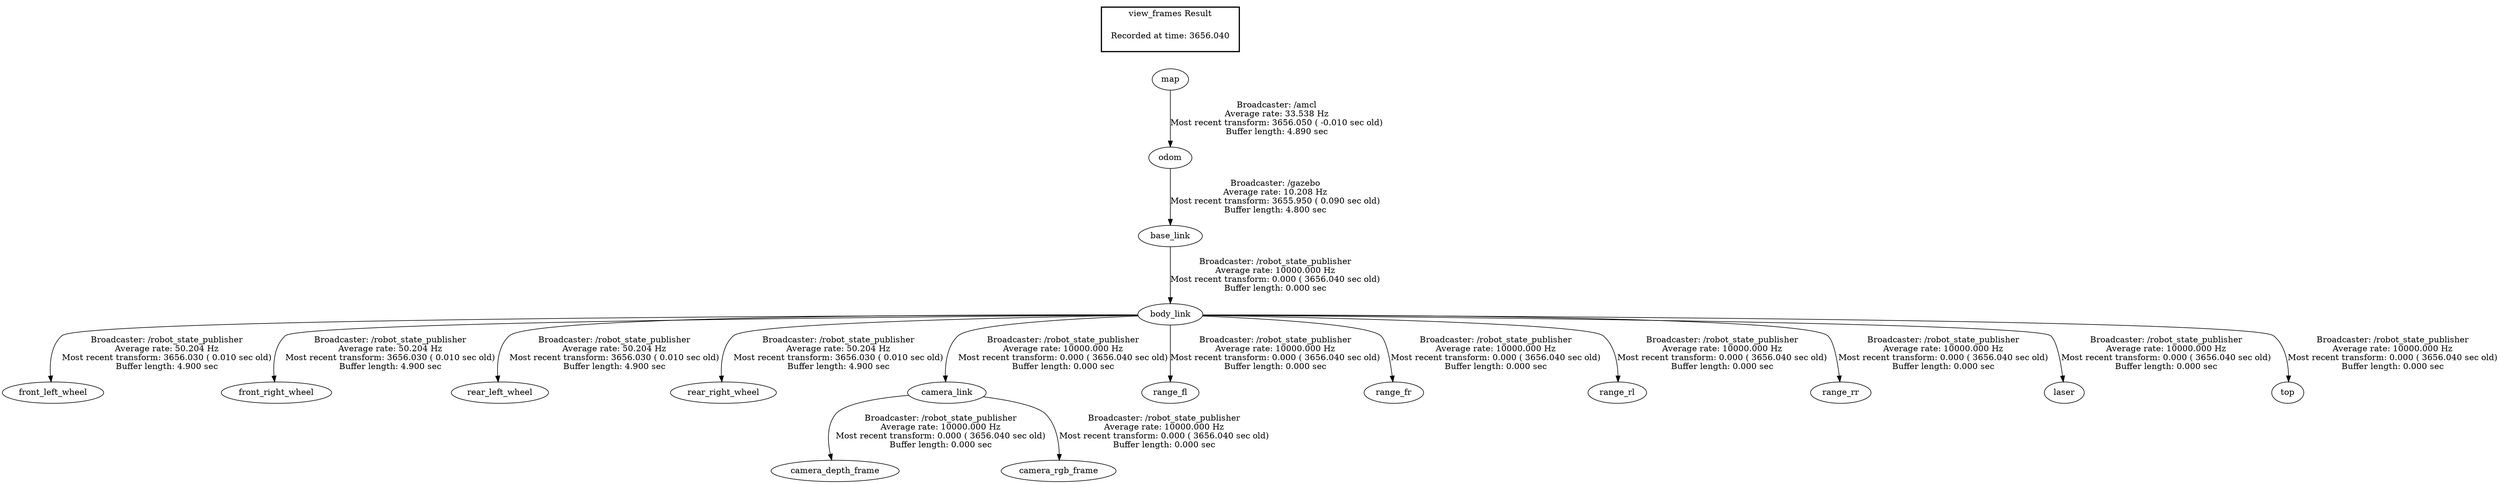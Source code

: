 digraph G {
"body_link" -> "front_left_wheel"[label="Broadcaster: /robot_state_publisher\nAverage rate: 50.204 Hz\nMost recent transform: 3656.030 ( 0.010 sec old)\nBuffer length: 4.900 sec\n"];
"base_link" -> "body_link"[label="Broadcaster: /robot_state_publisher\nAverage rate: 10000.000 Hz\nMost recent transform: 0.000 ( 3656.040 sec old)\nBuffer length: 0.000 sec\n"];
"body_link" -> "front_right_wheel"[label="Broadcaster: /robot_state_publisher\nAverage rate: 50.204 Hz\nMost recent transform: 3656.030 ( 0.010 sec old)\nBuffer length: 4.900 sec\n"];
"body_link" -> "rear_left_wheel"[label="Broadcaster: /robot_state_publisher\nAverage rate: 50.204 Hz\nMost recent transform: 3656.030 ( 0.010 sec old)\nBuffer length: 4.900 sec\n"];
"body_link" -> "rear_right_wheel"[label="Broadcaster: /robot_state_publisher\nAverage rate: 50.204 Hz\nMost recent transform: 3656.030 ( 0.010 sec old)\nBuffer length: 4.900 sec\n"];
"body_link" -> "camera_link"[label="Broadcaster: /robot_state_publisher\nAverage rate: 10000.000 Hz\nMost recent transform: 0.000 ( 3656.040 sec old)\nBuffer length: 0.000 sec\n"];
"odom" -> "base_link"[label="Broadcaster: /gazebo\nAverage rate: 10.208 Hz\nMost recent transform: 3655.950 ( 0.090 sec old)\nBuffer length: 4.800 sec\n"];
"camera_link" -> "camera_depth_frame"[label="Broadcaster: /robot_state_publisher\nAverage rate: 10000.000 Hz\nMost recent transform: 0.000 ( 3656.040 sec old)\nBuffer length: 0.000 sec\n"];
"camera_link" -> "camera_rgb_frame"[label="Broadcaster: /robot_state_publisher\nAverage rate: 10000.000 Hz\nMost recent transform: 0.000 ( 3656.040 sec old)\nBuffer length: 0.000 sec\n"];
"body_link" -> "range_fl"[label="Broadcaster: /robot_state_publisher\nAverage rate: 10000.000 Hz\nMost recent transform: 0.000 ( 3656.040 sec old)\nBuffer length: 0.000 sec\n"];
"body_link" -> "range_fr"[label="Broadcaster: /robot_state_publisher\nAverage rate: 10000.000 Hz\nMost recent transform: 0.000 ( 3656.040 sec old)\nBuffer length: 0.000 sec\n"];
"body_link" -> "range_rl"[label="Broadcaster: /robot_state_publisher\nAverage rate: 10000.000 Hz\nMost recent transform: 0.000 ( 3656.040 sec old)\nBuffer length: 0.000 sec\n"];
"body_link" -> "range_rr"[label="Broadcaster: /robot_state_publisher\nAverage rate: 10000.000 Hz\nMost recent transform: 0.000 ( 3656.040 sec old)\nBuffer length: 0.000 sec\n"];
"body_link" -> "laser"[label="Broadcaster: /robot_state_publisher\nAverage rate: 10000.000 Hz\nMost recent transform: 0.000 ( 3656.040 sec old)\nBuffer length: 0.000 sec\n"];
"body_link" -> "top"[label="Broadcaster: /robot_state_publisher\nAverage rate: 10000.000 Hz\nMost recent transform: 0.000 ( 3656.040 sec old)\nBuffer length: 0.000 sec\n"];
"map" -> "odom"[label="Broadcaster: /amcl\nAverage rate: 33.538 Hz\nMost recent transform: 3656.050 ( -0.010 sec old)\nBuffer length: 4.890 sec\n"];
edge [style=invis];
 subgraph cluster_legend { style=bold; color=black; label ="view_frames Result";
"Recorded at time: 3656.040"[ shape=plaintext ] ;
 }->"map";
}